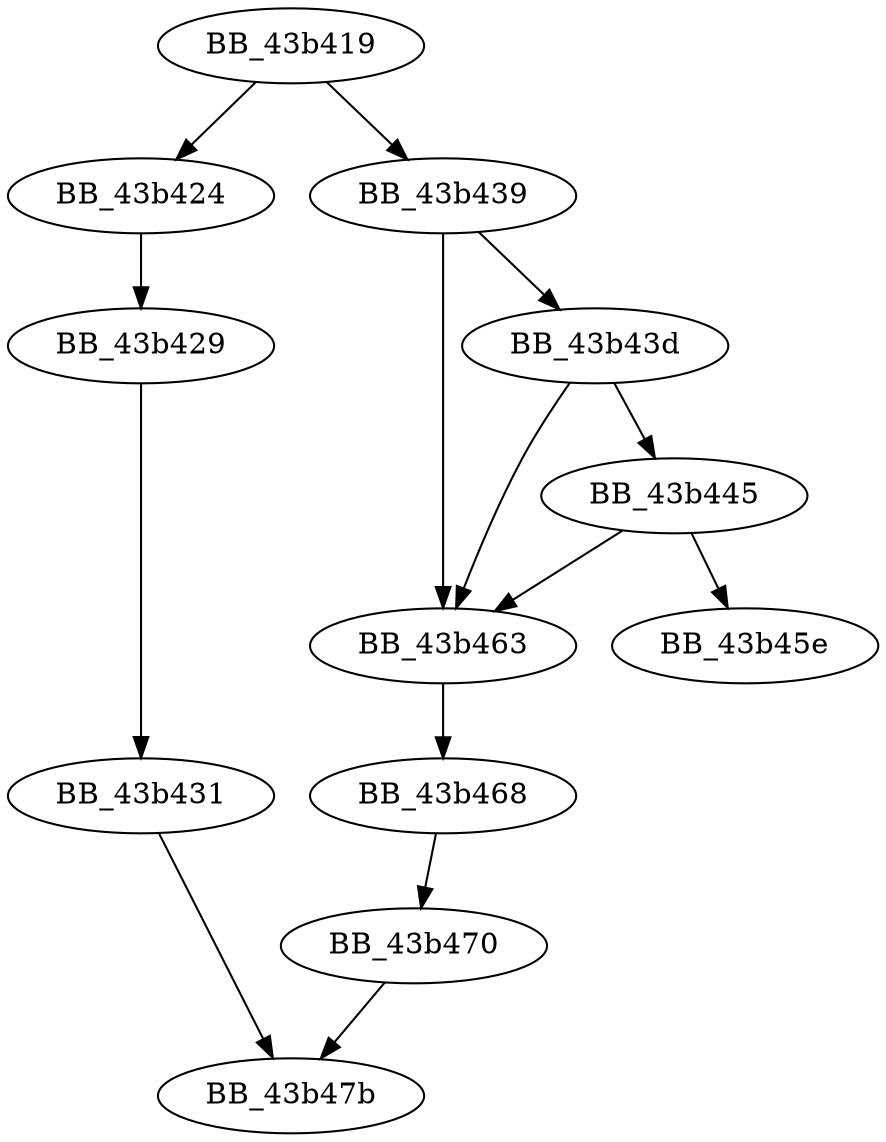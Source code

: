 DiGraph __get_osfhandle{
BB_43b419->BB_43b424
BB_43b419->BB_43b439
BB_43b424->BB_43b429
BB_43b429->BB_43b431
BB_43b431->BB_43b47b
BB_43b439->BB_43b43d
BB_43b439->BB_43b463
BB_43b43d->BB_43b445
BB_43b43d->BB_43b463
BB_43b445->BB_43b45e
BB_43b445->BB_43b463
BB_43b463->BB_43b468
BB_43b468->BB_43b470
BB_43b470->BB_43b47b
}
